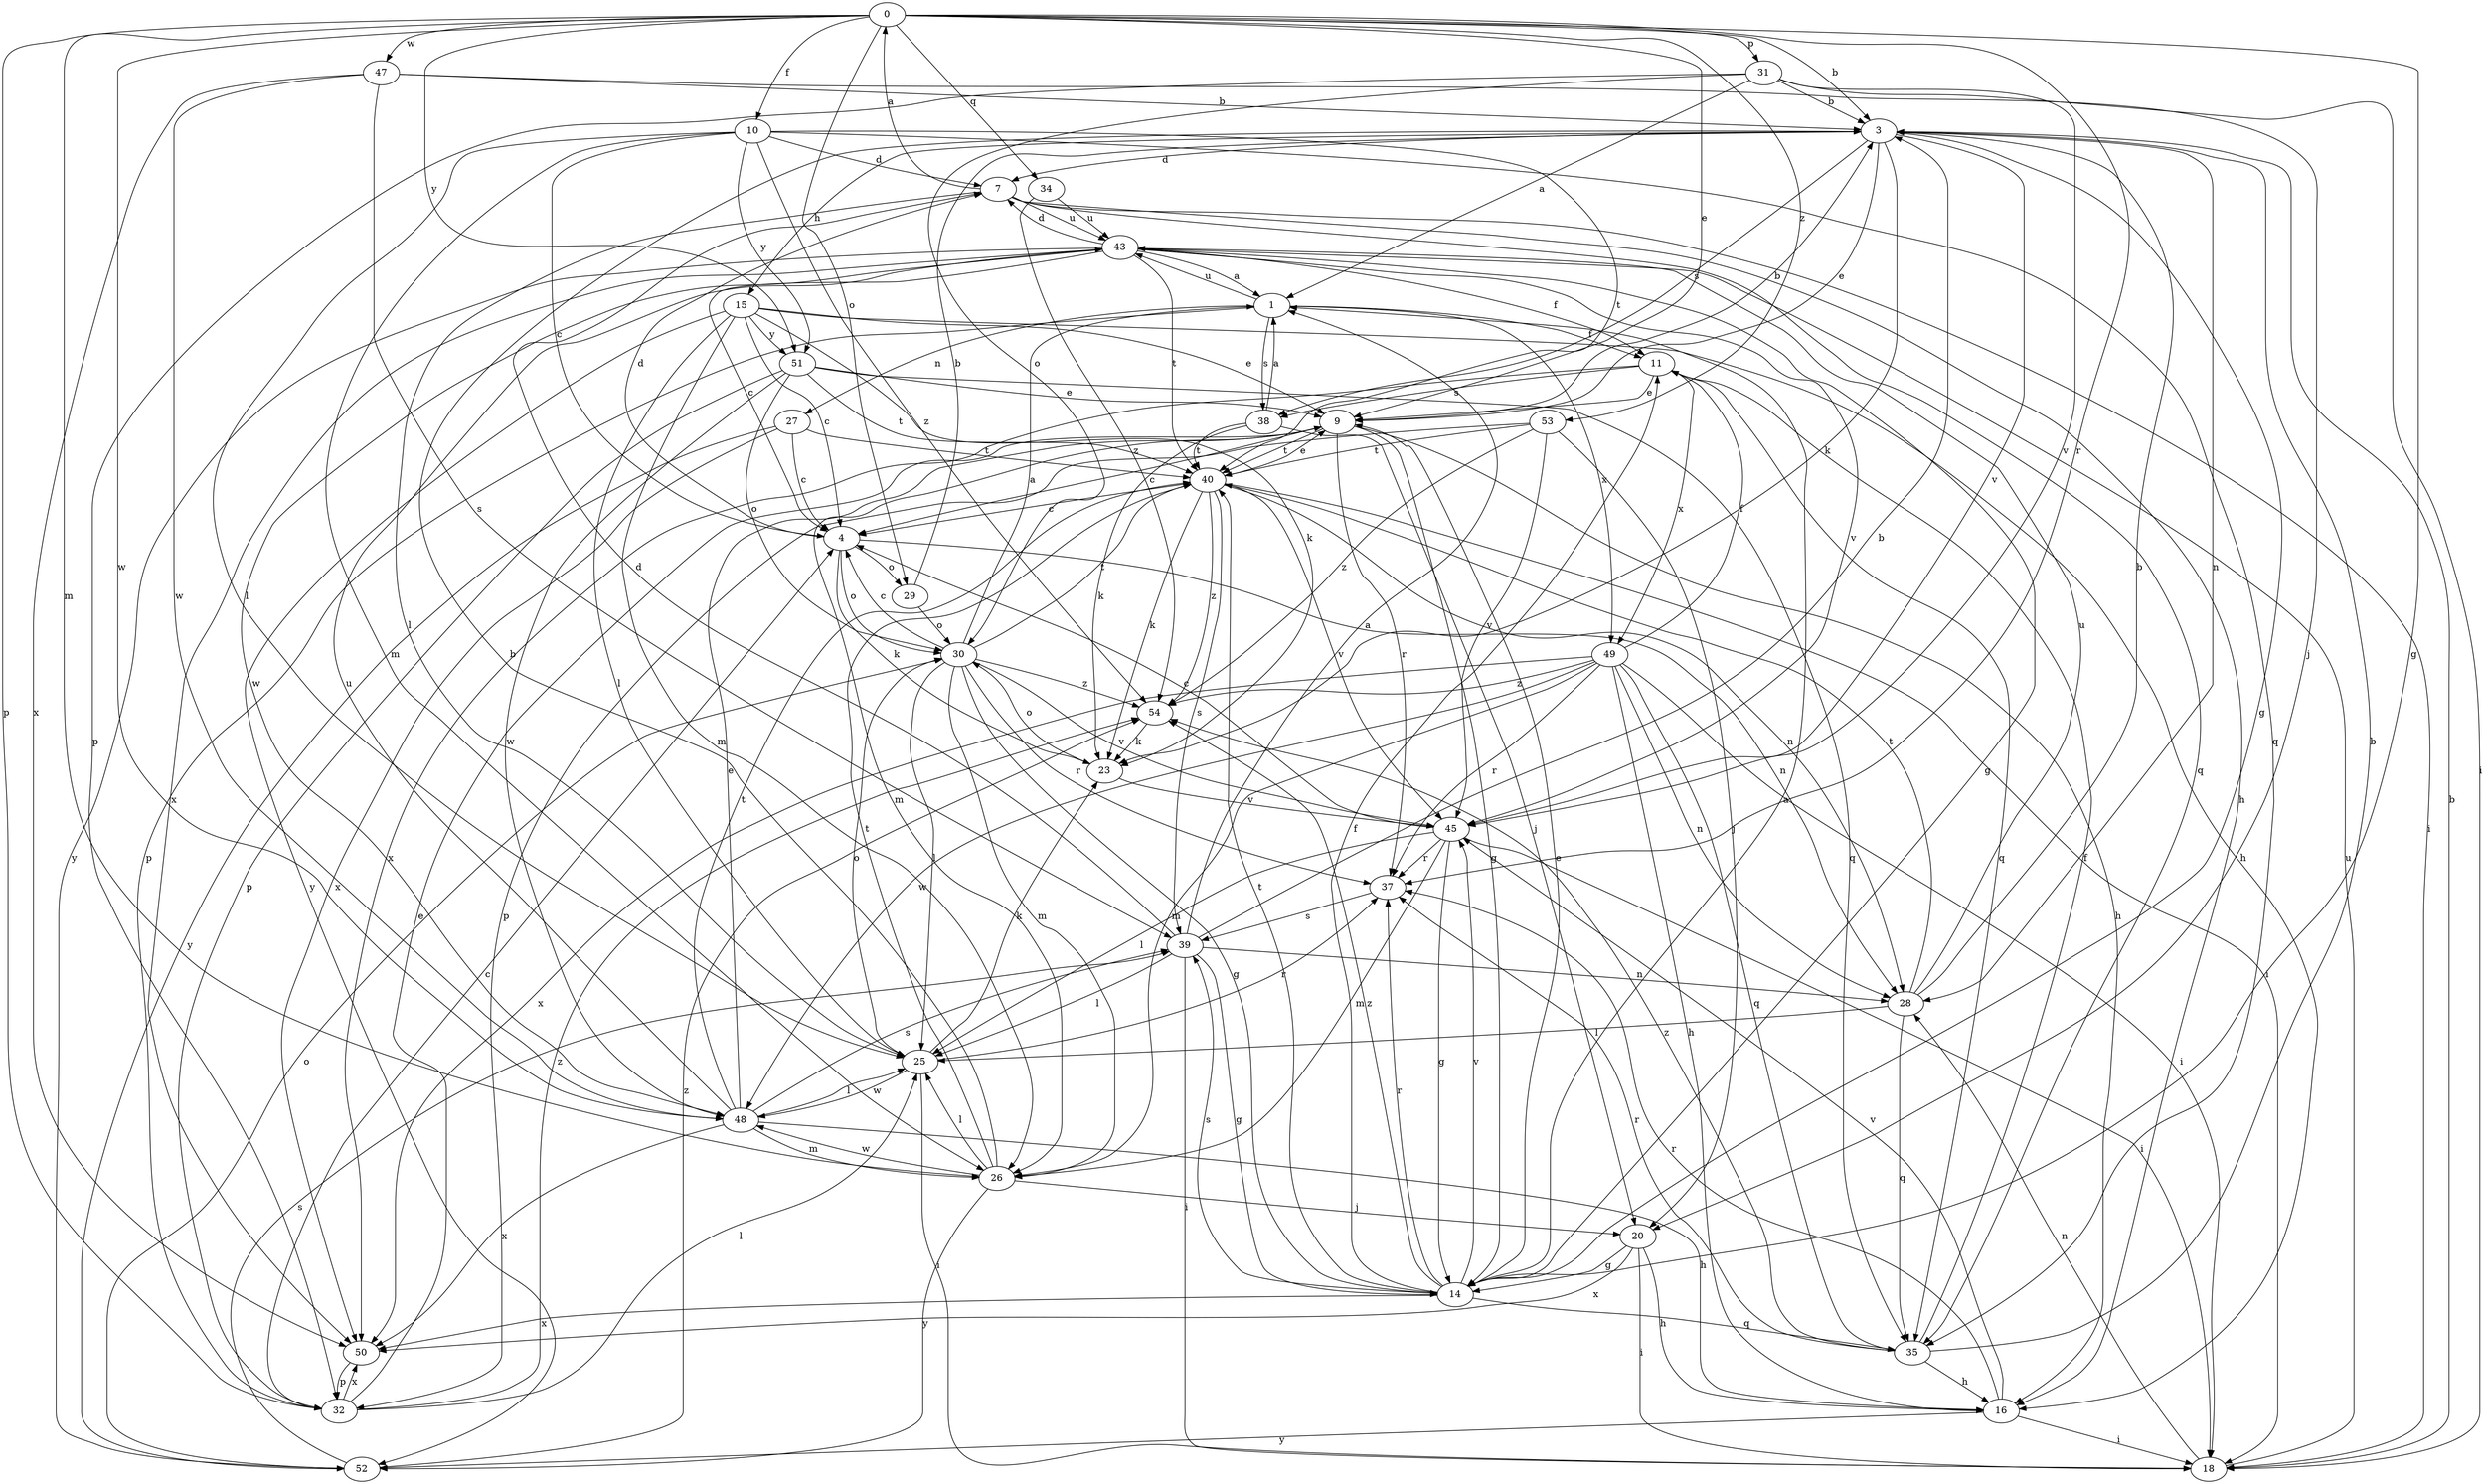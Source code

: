 strict digraph  {
0;
1;
3;
4;
7;
9;
10;
11;
14;
15;
16;
18;
20;
23;
25;
26;
27;
28;
29;
30;
31;
32;
34;
35;
37;
38;
39;
40;
43;
45;
47;
48;
49;
50;
51;
52;
53;
54;
0 -> 3  [label=b];
0 -> 9  [label=e];
0 -> 10  [label=f];
0 -> 14  [label=g];
0 -> 26  [label=m];
0 -> 29  [label=o];
0 -> 31  [label=p];
0 -> 32  [label=p];
0 -> 34  [label=q];
0 -> 37  [label=r];
0 -> 47  [label=w];
0 -> 48  [label=w];
0 -> 51  [label=y];
0 -> 53  [label=z];
1 -> 11  [label=f];
1 -> 27  [label=n];
1 -> 32  [label=p];
1 -> 38  [label=s];
1 -> 43  [label=u];
1 -> 49  [label=x];
3 -> 7  [label=d];
3 -> 9  [label=e];
3 -> 14  [label=g];
3 -> 15  [label=h];
3 -> 23  [label=k];
3 -> 28  [label=n];
3 -> 38  [label=s];
3 -> 45  [label=v];
4 -> 7  [label=d];
4 -> 23  [label=k];
4 -> 28  [label=n];
4 -> 29  [label=o];
4 -> 30  [label=o];
7 -> 0  [label=a];
7 -> 16  [label=h];
7 -> 18  [label=i];
7 -> 25  [label=l];
7 -> 35  [label=q];
7 -> 43  [label=u];
9 -> 3  [label=b];
9 -> 4  [label=c];
9 -> 14  [label=g];
9 -> 16  [label=h];
9 -> 26  [label=m];
9 -> 37  [label=r];
9 -> 40  [label=t];
10 -> 4  [label=c];
10 -> 7  [label=d];
10 -> 25  [label=l];
10 -> 26  [label=m];
10 -> 35  [label=q];
10 -> 40  [label=t];
10 -> 51  [label=y];
10 -> 54  [label=z];
11 -> 9  [label=e];
11 -> 35  [label=q];
11 -> 38  [label=s];
11 -> 49  [label=x];
11 -> 50  [label=x];
14 -> 1  [label=a];
14 -> 9  [label=e];
14 -> 11  [label=f];
14 -> 35  [label=q];
14 -> 37  [label=r];
14 -> 39  [label=s];
14 -> 40  [label=t];
14 -> 45  [label=v];
14 -> 50  [label=x];
14 -> 54  [label=z];
15 -> 4  [label=c];
15 -> 9  [label=e];
15 -> 16  [label=h];
15 -> 23  [label=k];
15 -> 25  [label=l];
15 -> 26  [label=m];
15 -> 51  [label=y];
15 -> 52  [label=y];
16 -> 18  [label=i];
16 -> 37  [label=r];
16 -> 45  [label=v];
16 -> 52  [label=y];
18 -> 3  [label=b];
18 -> 28  [label=n];
18 -> 43  [label=u];
20 -> 14  [label=g];
20 -> 16  [label=h];
20 -> 18  [label=i];
20 -> 50  [label=x];
23 -> 30  [label=o];
23 -> 45  [label=v];
25 -> 18  [label=i];
25 -> 23  [label=k];
25 -> 30  [label=o];
25 -> 37  [label=r];
25 -> 48  [label=w];
26 -> 3  [label=b];
26 -> 20  [label=j];
26 -> 25  [label=l];
26 -> 40  [label=t];
26 -> 48  [label=w];
26 -> 52  [label=y];
27 -> 4  [label=c];
27 -> 40  [label=t];
27 -> 50  [label=x];
27 -> 52  [label=y];
28 -> 3  [label=b];
28 -> 25  [label=l];
28 -> 35  [label=q];
28 -> 40  [label=t];
28 -> 43  [label=u];
29 -> 3  [label=b];
29 -> 30  [label=o];
30 -> 1  [label=a];
30 -> 4  [label=c];
30 -> 14  [label=g];
30 -> 25  [label=l];
30 -> 26  [label=m];
30 -> 37  [label=r];
30 -> 40  [label=t];
30 -> 45  [label=v];
30 -> 54  [label=z];
31 -> 1  [label=a];
31 -> 3  [label=b];
31 -> 18  [label=i];
31 -> 30  [label=o];
31 -> 32  [label=p];
31 -> 45  [label=v];
32 -> 4  [label=c];
32 -> 9  [label=e];
32 -> 25  [label=l];
32 -> 50  [label=x];
32 -> 54  [label=z];
34 -> 43  [label=u];
34 -> 54  [label=z];
35 -> 3  [label=b];
35 -> 11  [label=f];
35 -> 16  [label=h];
35 -> 37  [label=r];
35 -> 54  [label=z];
37 -> 39  [label=s];
38 -> 1  [label=a];
38 -> 20  [label=j];
38 -> 23  [label=k];
38 -> 40  [label=t];
39 -> 1  [label=a];
39 -> 3  [label=b];
39 -> 7  [label=d];
39 -> 14  [label=g];
39 -> 18  [label=i];
39 -> 25  [label=l];
39 -> 28  [label=n];
40 -> 4  [label=c];
40 -> 9  [label=e];
40 -> 18  [label=i];
40 -> 23  [label=k];
40 -> 28  [label=n];
40 -> 39  [label=s];
40 -> 45  [label=v];
40 -> 54  [label=z];
43 -> 1  [label=a];
43 -> 4  [label=c];
43 -> 7  [label=d];
43 -> 11  [label=f];
43 -> 14  [label=g];
43 -> 40  [label=t];
43 -> 45  [label=v];
43 -> 48  [label=w];
43 -> 50  [label=x];
43 -> 52  [label=y];
45 -> 4  [label=c];
45 -> 14  [label=g];
45 -> 18  [label=i];
45 -> 25  [label=l];
45 -> 26  [label=m];
45 -> 37  [label=r];
47 -> 3  [label=b];
47 -> 20  [label=j];
47 -> 39  [label=s];
47 -> 48  [label=w];
47 -> 50  [label=x];
48 -> 9  [label=e];
48 -> 16  [label=h];
48 -> 25  [label=l];
48 -> 26  [label=m];
48 -> 39  [label=s];
48 -> 40  [label=t];
48 -> 43  [label=u];
48 -> 50  [label=x];
49 -> 11  [label=f];
49 -> 16  [label=h];
49 -> 18  [label=i];
49 -> 26  [label=m];
49 -> 28  [label=n];
49 -> 35  [label=q];
49 -> 37  [label=r];
49 -> 48  [label=w];
49 -> 50  [label=x];
49 -> 54  [label=z];
50 -> 32  [label=p];
51 -> 9  [label=e];
51 -> 30  [label=o];
51 -> 32  [label=p];
51 -> 35  [label=q];
51 -> 40  [label=t];
51 -> 48  [label=w];
52 -> 30  [label=o];
52 -> 39  [label=s];
52 -> 54  [label=z];
53 -> 20  [label=j];
53 -> 32  [label=p];
53 -> 40  [label=t];
53 -> 45  [label=v];
53 -> 54  [label=z];
54 -> 23  [label=k];
}

